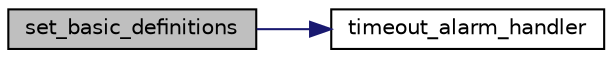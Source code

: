 digraph "set_basic_definitions"
{
  edge [fontname="Helvetica",fontsize="10",labelfontname="Helvetica",labelfontsize="10"];
  node [fontname="Helvetica",fontsize="10",shape=record];
  rankdir="LR";
  Node1 [label="set_basic_definitions",height=0.2,width=0.4,color="black", fillcolor="grey75", style="filled", fontcolor="black"];
  Node1 -> Node2 [color="midnightblue",fontsize="10",style="solid",fontname="Helvetica"];
  Node2 [label="timeout_alarm_handler",height=0.2,width=0.4,color="black", fillcolor="white", style="filled",URL="$_data_link_protocol_8c.html#abc2de636b525f3c7fb5c49058c0e9814"];
}
